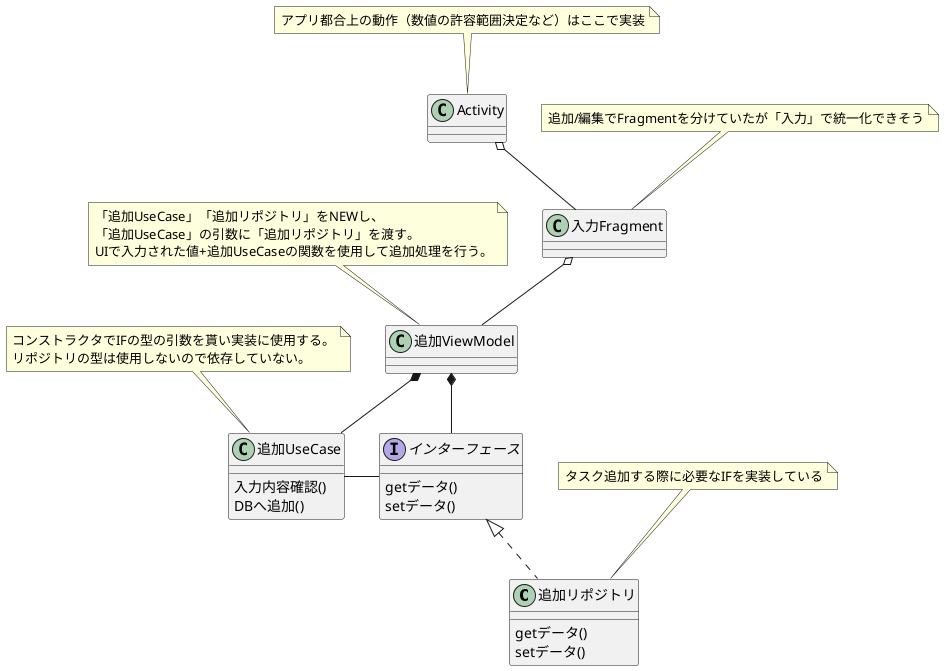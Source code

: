 @startuml

class 追加リポジトリ
note top of 追加リポジトリ : タスク追加する際に必要なIFを実装している
追加リポジトリ : getデータ()
追加リポジトリ : setデータ()

interface インターフェース
インターフェース : getデータ()
インターフェース : setデータ()

class 追加UseCase
note top of 追加UseCase : コンストラクタでIFの型の引数を貰い実装に使用する。\nリポジトリの型は使用しないので依存していない。
追加UseCase : 入力内容確認()
追加UseCase : DBへ追加()

class 追加ViewModel
note top of 追加ViewModel : 「追加UseCase」「追加リポジトリ」をNEWし、\n「追加UseCase」の引数に「追加リポジトリ」を渡す。\nUIで入力された値+追加UseCaseの関数を使用して追加処理を行う。

class Activity
note top of Activity : アプリ都合上の動作（数値の許容範囲決定など）はここで実装

class 入力Fragment
note top of 入力Fragment : 追加/編集でFragmentを分けていたが「入力」で統一化できそう

インターフェース <|.. 追加リポジトリ
追加ViewModel *-- インターフェース
追加ViewModel *-- 追加UseCase
インターフェース -left- 追加UseCase
Activity o-- 入力Fragment
入力Fragment o-- 追加ViewModel

@enduml
